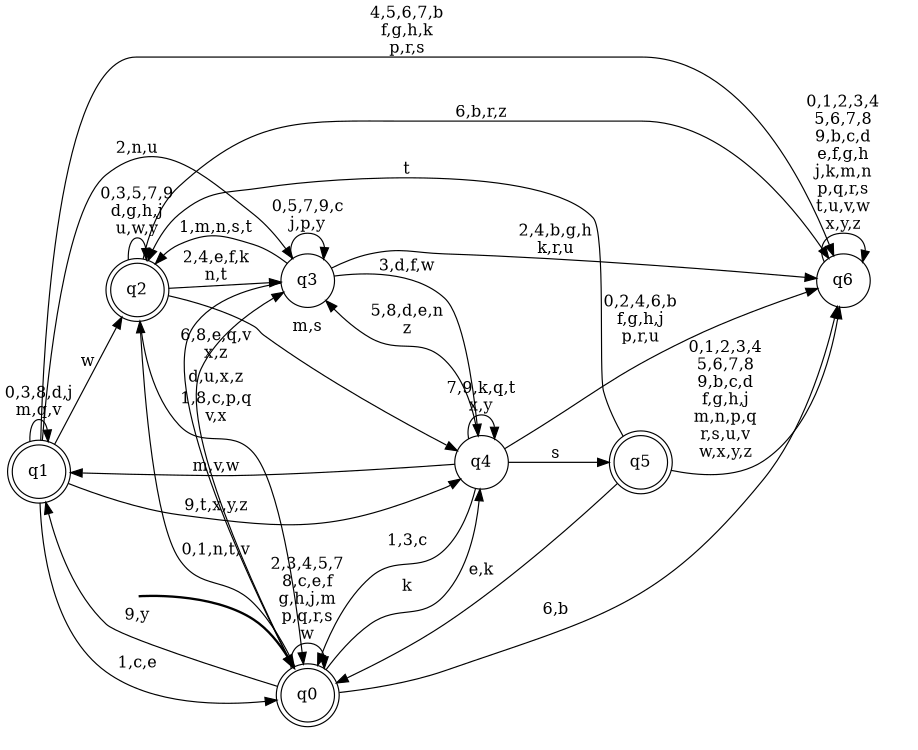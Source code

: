 digraph BlueStar {
__start0 [style = invis, shape = none, label = "", width = 0, height = 0];

rankdir=LR;
size="8,5";

s0 [style="rounded,filled", color="black", fillcolor="white" shape="doublecircle", label="q0"];
s1 [style="rounded,filled", color="black", fillcolor="white" shape="doublecircle", label="q1"];
s2 [style="rounded,filled", color="black", fillcolor="white" shape="doublecircle", label="q2"];
s3 [style="filled", color="black", fillcolor="white" shape="circle", label="q3"];
s4 [style="filled", color="black", fillcolor="white" shape="circle", label="q4"];
s5 [style="rounded,filled", color="black", fillcolor="white" shape="doublecircle", label="q5"];
s6 [style="filled", color="black", fillcolor="white" shape="circle", label="q6"];
subgraph cluster_main { 
	graph [pad=".75", ranksep="0.15", nodesep="0.15"];
	 style=invis; 
	__start0 -> s0 [penwidth=2];
}
s0 -> s0 [label="2,3,4,5,7\n8,c,e,f\ng,h,j,m\np,q,r,s\nw"];
s0 -> s1 [label="9,y"];
s0 -> s2 [label="0,1,n,t,v"];
s0 -> s3 [label="d,u,x,z"];
s0 -> s4 [label="k"];
s0 -> s6 [label="6,b"];
s1 -> s0 [label="1,c,e"];
s1 -> s1 [label="0,3,8,d,j\nm,q,v"];
s1 -> s2 [label="w"];
s1 -> s3 [label="2,n,u"];
s1 -> s4 [label="9,t,x,y,z"];
s1 -> s6 [label="4,5,6,7,b\nf,g,h,k\np,r,s"];
s2 -> s0 [label="1,8,c,p,q\nv,x"];
s2 -> s2 [label="0,3,5,7,9\nd,g,h,j\nu,w,y"];
s2 -> s3 [label="2,4,e,f,k\nn,t"];
s2 -> s4 [label="m,s"];
s2 -> s6 [label="6,b,r,z"];
s3 -> s0 [label="6,8,e,q,v\nx,z"];
s3 -> s2 [label="1,m,n,s,t"];
s3 -> s3 [label="0,5,7,9,c\nj,p,y"];
s3 -> s4 [label="3,d,f,w"];
s3 -> s6 [label="2,4,b,g,h\nk,r,u"];
s4 -> s0 [label="1,3,c"];
s4 -> s1 [label="m,v,w"];
s4 -> s3 [label="5,8,d,e,n\nz"];
s4 -> s4 [label="7,9,k,q,t\nx,y"];
s4 -> s5 [label="s"];
s4 -> s6 [label="0,2,4,6,b\nf,g,h,j\np,r,u"];
s5 -> s0 [label="e,k"];
s5 -> s2 [label="t"];
s5 -> s6 [label="0,1,2,3,4\n5,6,7,8\n9,b,c,d\nf,g,h,j\nm,n,p,q\nr,s,u,v\nw,x,y,z"];
s6 -> s6 [label="0,1,2,3,4\n5,6,7,8\n9,b,c,d\ne,f,g,h\nj,k,m,n\np,q,r,s\nt,u,v,w\nx,y,z"];

}